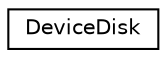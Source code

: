 digraph "Graphical Class Hierarchy"
{
 // INTERACTIVE_SVG=YES
  edge [fontname="Helvetica",fontsize="10",labelfontname="Helvetica",labelfontsize="10"];
  node [fontname="Helvetica",fontsize="10",shape=record];
  rankdir="LR";
  Node0 [label="DeviceDisk",height=0.2,width=0.4,color="black", fillcolor="white", style="filled",URL="$class_device_disk.html"];
}
